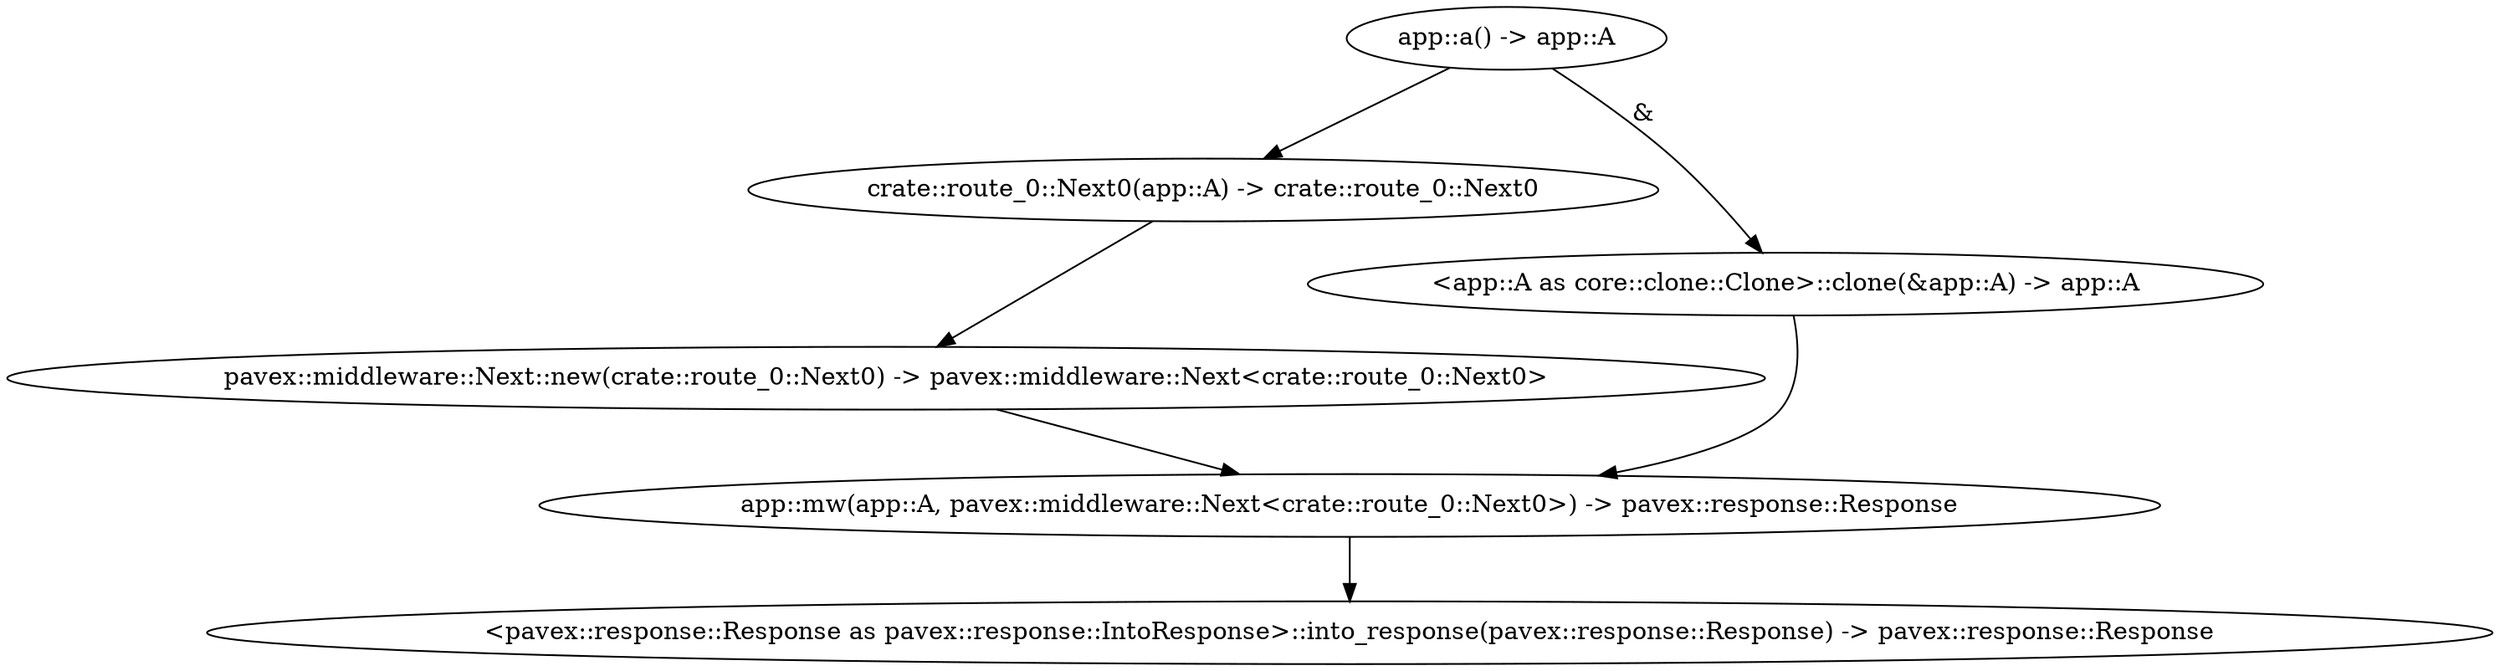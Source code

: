 digraph "GET /home - 0" {
    0 [ label = "app::mw(app::A, pavex::middleware::Next<crate::route_0::Next0>) -> pavex::response::Response"]
    1 [ label = "app::a() -> app::A"]
    2 [ label = "pavex::middleware::Next::new(crate::route_0::Next0) -> pavex::middleware::Next<crate::route_0::Next0>"]
    3 [ label = "crate::route_0::Next0(app::A) -> crate::route_0::Next0"]
    4 [ label = "<pavex::response::Response as pavex::response::IntoResponse>::into_response(pavex::response::Response) -> pavex::response::Response"]
    5 [ label = "<app::A as core::clone::Clone>::clone(&app::A) -> app::A"]
    2 -> 0 [ ]
    3 -> 2 [ ]
    1 -> 3 [ ]
    0 -> 4 [ ]
    1 -> 5 [ label = "&"]
    5 -> 0 [ ]
}

digraph "GET /home - 1" {
    0 [ label = "app::handler(&app::A) -> pavex::response::Response"]
    2 [ label = "<pavex::response::Response as pavex::response::IntoResponse>::into_response(pavex::response::Response) -> pavex::response::Response"]
    3 [ label = "&app::A"]
    0 -> 2 [ ]
    3 -> 0 [ ]
}

digraph "* /home - 0" {
    0 [ label = "app::mw(app::A, pavex::middleware::Next<crate::route_1::Next0<'a>>) -> pavex::response::Response"]
    1 [ label = "app::a() -> app::A"]
    2 [ label = "pavex::middleware::Next::new(crate::route_1::Next0<'a>) -> pavex::middleware::Next<crate::route_1::Next0<'a>>"]
    3 [ label = "crate::route_1::Next0(&'a pavex::router::AllowedMethods) -> crate::route_1::Next0<'a>"]
    5 [ label = "<pavex::response::Response as pavex::response::IntoResponse>::into_response(pavex::response::Response) -> pavex::response::Response"]
    6 [ label = "&pavex::router::AllowedMethods"]
    2 -> 0 [ ]
    3 -> 2 [ ]
    1 -> 0 [ ]
    0 -> 5 [ ]
    6 -> 3 [ ]
}

digraph "* /home - 1" {
    0 [ label = "pavex::router::default_fallback(&pavex::router::AllowedMethods) -> pavex::response::Response"]
    2 [ label = "<pavex::response::Response as pavex::response::IntoResponse>::into_response(pavex::response::Response) -> pavex::response::Response"]
    3 [ label = "&pavex::router::AllowedMethods"]
    0 -> 2 [ ]
    3 -> 0 [ ]
}

digraph app_state {
    0 [ label = "crate::ApplicationState() -> crate::ApplicationState"]
}